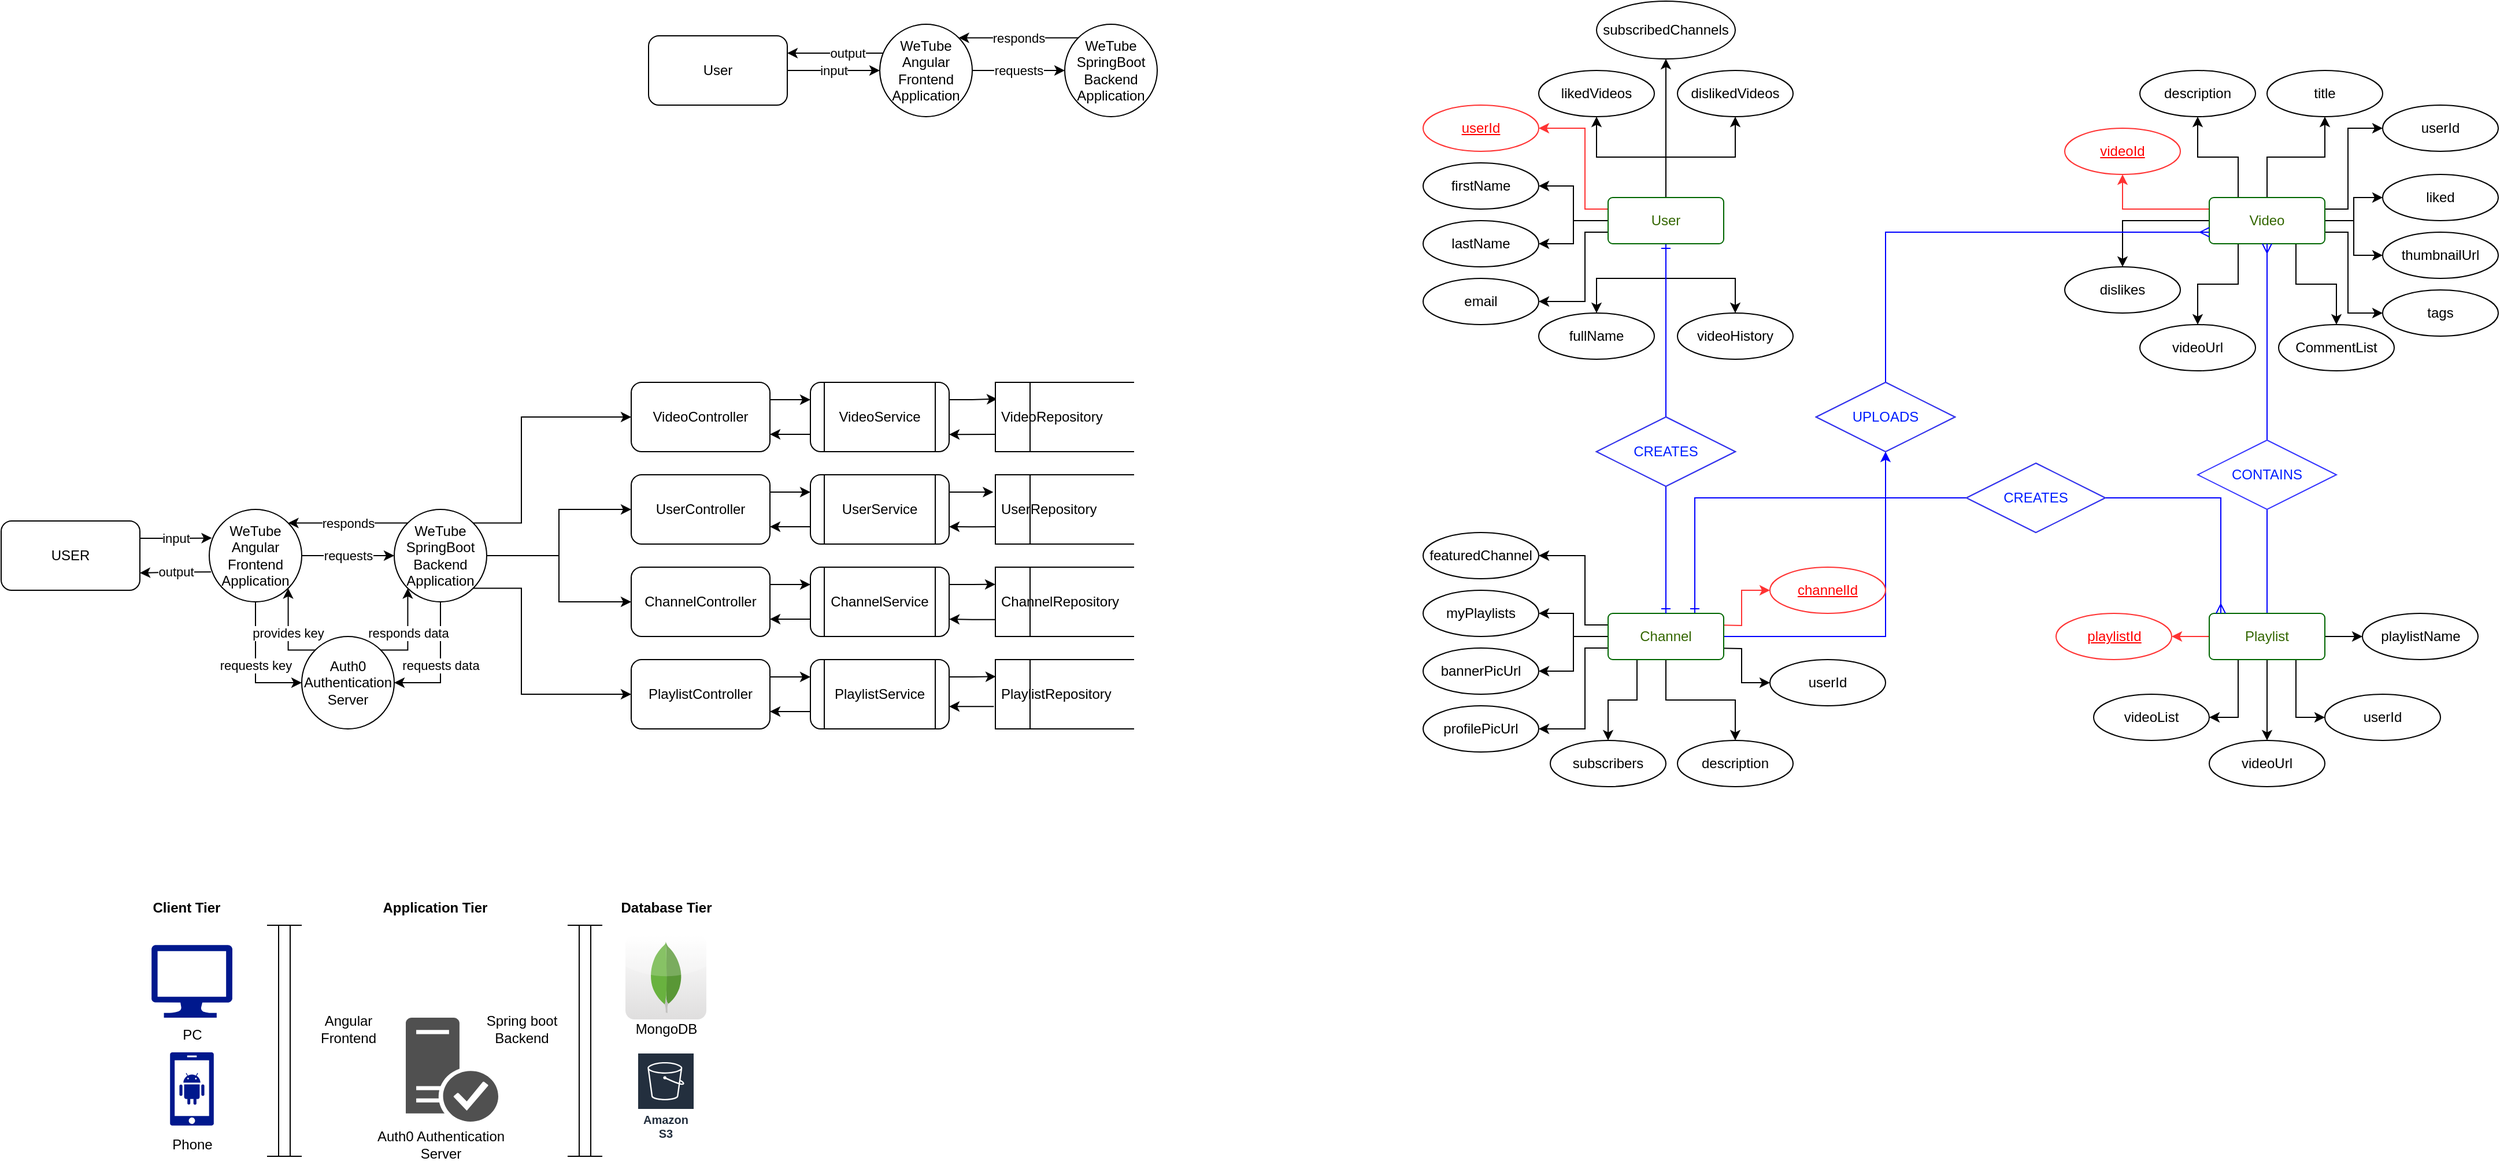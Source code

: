 <mxfile version="21.1.2" type="github">
  <diagram id="R2lEEEUBdFMjLlhIrx00" name="Page-1">
    <mxGraphModel dx="3144" dy="816" grid="1" gridSize="10" guides="1" tooltips="1" connect="1" arrows="1" fold="1" page="1" pageScale="1" pageWidth="850" pageHeight="1100" math="0" shadow="0" extFonts="Permanent Marker^https://fonts.googleapis.com/css?family=Permanent+Marker">
      <root>
        <mxCell id="0" />
        <mxCell id="1" parent="0" />
        <mxCell id="8jSIoz8-svRz9orV7-6B-16" style="edgeStyle=orthogonalEdgeStyle;rounded=0;orthogonalLoop=1;jettySize=auto;html=1;" edge="1" parent="1" source="8jSIoz8-svRz9orV7-6B-1" target="8jSIoz8-svRz9orV7-6B-9">
          <mxGeometry relative="1" as="geometry" />
        </mxCell>
        <mxCell id="8jSIoz8-svRz9orV7-6B-17" style="edgeStyle=orthogonalEdgeStyle;rounded=0;orthogonalLoop=1;jettySize=auto;html=1;" edge="1" parent="1" source="8jSIoz8-svRz9orV7-6B-1" target="8jSIoz8-svRz9orV7-6B-10">
          <mxGeometry relative="1" as="geometry" />
        </mxCell>
        <mxCell id="8jSIoz8-svRz9orV7-6B-22" style="edgeStyle=orthogonalEdgeStyle;rounded=0;orthogonalLoop=1;jettySize=auto;html=1;entryX=0.5;entryY=0;entryDx=0;entryDy=0;" edge="1" parent="1" source="8jSIoz8-svRz9orV7-6B-1" target="8jSIoz8-svRz9orV7-6B-13">
          <mxGeometry relative="1" as="geometry" />
        </mxCell>
        <mxCell id="8jSIoz8-svRz9orV7-6B-23" style="edgeStyle=orthogonalEdgeStyle;rounded=0;orthogonalLoop=1;jettySize=auto;html=1;" edge="1" parent="1" source="8jSIoz8-svRz9orV7-6B-1" target="8jSIoz8-svRz9orV7-6B-11">
          <mxGeometry relative="1" as="geometry">
            <mxPoint x="210" y="340" as="targetPoint" />
          </mxGeometry>
        </mxCell>
        <mxCell id="8jSIoz8-svRz9orV7-6B-24" style="edgeStyle=orthogonalEdgeStyle;rounded=0;orthogonalLoop=1;jettySize=auto;html=1;" edge="1" parent="1" source="8jSIoz8-svRz9orV7-6B-1" target="8jSIoz8-svRz9orV7-6B-7">
          <mxGeometry relative="1" as="geometry" />
        </mxCell>
        <mxCell id="8jSIoz8-svRz9orV7-6B-99" style="edgeStyle=orthogonalEdgeStyle;rounded=0;orthogonalLoop=1;jettySize=auto;html=1;entryX=1;entryY=0.5;entryDx=0;entryDy=0;" edge="1" parent="1" source="8jSIoz8-svRz9orV7-6B-1" target="8jSIoz8-svRz9orV7-6B-15">
          <mxGeometry relative="1" as="geometry" />
        </mxCell>
        <mxCell id="8jSIoz8-svRz9orV7-6B-100" style="edgeStyle=orthogonalEdgeStyle;rounded=0;orthogonalLoop=1;jettySize=auto;html=1;entryX=1;entryY=0.5;entryDx=0;entryDy=0;" edge="1" parent="1" source="8jSIoz8-svRz9orV7-6B-1" target="8jSIoz8-svRz9orV7-6B-14">
          <mxGeometry relative="1" as="geometry" />
        </mxCell>
        <mxCell id="8jSIoz8-svRz9orV7-6B-101" style="edgeStyle=orthogonalEdgeStyle;rounded=0;orthogonalLoop=1;jettySize=auto;html=1;entryX=1;entryY=0.5;entryDx=0;entryDy=0;strokeColor=#FF3333;exitX=0;exitY=0.25;exitDx=0;exitDy=0;" edge="1" parent="1" source="8jSIoz8-svRz9orV7-6B-1" target="8jSIoz8-svRz9orV7-6B-5">
          <mxGeometry relative="1" as="geometry">
            <Array as="points">
              <mxPoint x="10" y="250" />
              <mxPoint x="10" y="180" />
            </Array>
          </mxGeometry>
        </mxCell>
        <mxCell id="8jSIoz8-svRz9orV7-6B-102" style="edgeStyle=orthogonalEdgeStyle;rounded=0;orthogonalLoop=1;jettySize=auto;html=1;entryX=1;entryY=0.5;entryDx=0;entryDy=0;exitX=0;exitY=0.75;exitDx=0;exitDy=0;" edge="1" parent="1" source="8jSIoz8-svRz9orV7-6B-1" target="8jSIoz8-svRz9orV7-6B-12">
          <mxGeometry relative="1" as="geometry">
            <Array as="points">
              <mxPoint x="10" y="270" />
              <mxPoint x="10" y="330" />
            </Array>
          </mxGeometry>
        </mxCell>
        <mxCell id="8jSIoz8-svRz9orV7-6B-105" style="edgeStyle=orthogonalEdgeStyle;rounded=0;orthogonalLoop=1;jettySize=auto;html=1;entryX=0.5;entryY=0;entryDx=0;entryDy=0;strokeColor=#0000FF;endArrow=none;endFill=0;startArrow=ERone;startFill=0;" edge="1" parent="1" source="8jSIoz8-svRz9orV7-6B-1" target="8jSIoz8-svRz9orV7-6B-103">
          <mxGeometry relative="1" as="geometry" />
        </mxCell>
        <mxCell id="8jSIoz8-svRz9orV7-6B-1" value="User" style="rounded=1;arcSize=10;whiteSpace=wrap;html=1;align=center;strokeColor=#006600;fontColor=#336600;" vertex="1" parent="1">
          <mxGeometry x="30" y="240" width="100" height="40" as="geometry" />
        </mxCell>
        <mxCell id="8jSIoz8-svRz9orV7-6B-91" style="edgeStyle=orthogonalEdgeStyle;rounded=0;orthogonalLoop=1;jettySize=auto;html=1;entryX=1;entryY=0.5;entryDx=0;entryDy=0;exitX=0;exitY=0.25;exitDx=0;exitDy=0;" edge="1" parent="1" source="8jSIoz8-svRz9orV7-6B-2" target="8jSIoz8-svRz9orV7-6B-87">
          <mxGeometry relative="1" as="geometry">
            <Array as="points">
              <mxPoint x="10" y="610" />
              <mxPoint x="10" y="550" />
            </Array>
          </mxGeometry>
        </mxCell>
        <mxCell id="8jSIoz8-svRz9orV7-6B-92" style="edgeStyle=orthogonalEdgeStyle;rounded=0;orthogonalLoop=1;jettySize=auto;html=1;entryX=1;entryY=0.5;entryDx=0;entryDy=0;" edge="1" parent="1" source="8jSIoz8-svRz9orV7-6B-2" target="8jSIoz8-svRz9orV7-6B-90">
          <mxGeometry relative="1" as="geometry" />
        </mxCell>
        <mxCell id="8jSIoz8-svRz9orV7-6B-93" style="edgeStyle=orthogonalEdgeStyle;rounded=0;orthogonalLoop=1;jettySize=auto;html=1;entryX=1;entryY=0.5;entryDx=0;entryDy=0;" edge="1" parent="1" source="8jSIoz8-svRz9orV7-6B-2" target="8jSIoz8-svRz9orV7-6B-86">
          <mxGeometry relative="1" as="geometry" />
        </mxCell>
        <mxCell id="8jSIoz8-svRz9orV7-6B-94" style="edgeStyle=orthogonalEdgeStyle;rounded=0;orthogonalLoop=1;jettySize=auto;html=1;entryX=1;entryY=0.5;entryDx=0;entryDy=0;exitX=0;exitY=0.75;exitDx=0;exitDy=0;" edge="1" parent="1" source="8jSIoz8-svRz9orV7-6B-2" target="8jSIoz8-svRz9orV7-6B-85">
          <mxGeometry relative="1" as="geometry">
            <Array as="points">
              <mxPoint x="10" y="630" />
              <mxPoint x="10" y="700" />
            </Array>
          </mxGeometry>
        </mxCell>
        <mxCell id="8jSIoz8-svRz9orV7-6B-95" style="edgeStyle=orthogonalEdgeStyle;rounded=0;orthogonalLoop=1;jettySize=auto;html=1;entryX=0.5;entryY=0;entryDx=0;entryDy=0;" edge="1" parent="1" source="8jSIoz8-svRz9orV7-6B-2" target="8jSIoz8-svRz9orV7-6B-84">
          <mxGeometry relative="1" as="geometry" />
        </mxCell>
        <mxCell id="8jSIoz8-svRz9orV7-6B-96" style="edgeStyle=orthogonalEdgeStyle;rounded=0;orthogonalLoop=1;jettySize=auto;html=1;exitX=0.25;exitY=1;exitDx=0;exitDy=0;" edge="1" parent="1" source="8jSIoz8-svRz9orV7-6B-2" target="8jSIoz8-svRz9orV7-6B-89">
          <mxGeometry relative="1" as="geometry" />
        </mxCell>
        <mxCell id="8jSIoz8-svRz9orV7-6B-97" style="edgeStyle=orthogonalEdgeStyle;rounded=0;orthogonalLoop=1;jettySize=auto;html=1;entryX=0;entryY=0.5;entryDx=0;entryDy=0;strokeColor=#FF3333;" edge="1" parent="1" target="8jSIoz8-svRz9orV7-6B-82">
          <mxGeometry relative="1" as="geometry">
            <mxPoint x="120" y="610" as="sourcePoint" />
          </mxGeometry>
        </mxCell>
        <mxCell id="8jSIoz8-svRz9orV7-6B-98" style="edgeStyle=orthogonalEdgeStyle;rounded=0;orthogonalLoop=1;jettySize=auto;html=1;entryX=0;entryY=0.5;entryDx=0;entryDy=0;" edge="1" parent="1" target="8jSIoz8-svRz9orV7-6B-83">
          <mxGeometry relative="1" as="geometry">
            <mxPoint x="120" y="630" as="sourcePoint" />
          </mxGeometry>
        </mxCell>
        <mxCell id="8jSIoz8-svRz9orV7-6B-107" style="edgeStyle=orthogonalEdgeStyle;rounded=0;orthogonalLoop=1;jettySize=auto;html=1;entryX=0.5;entryY=1;entryDx=0;entryDy=0;strokeColor=#0000FF;" edge="1" parent="1" source="8jSIoz8-svRz9orV7-6B-2" target="8jSIoz8-svRz9orV7-6B-106">
          <mxGeometry relative="1" as="geometry" />
        </mxCell>
        <mxCell id="8jSIoz8-svRz9orV7-6B-115" style="edgeStyle=orthogonalEdgeStyle;rounded=0;orthogonalLoop=1;jettySize=auto;html=1;exitX=0.75;exitY=0;exitDx=0;exitDy=0;entryX=0;entryY=0.5;entryDx=0;entryDy=0;strokeColor=#0000FF;endArrow=none;endFill=0;startArrow=ERone;startFill=0;" edge="1" parent="1" source="8jSIoz8-svRz9orV7-6B-2" target="8jSIoz8-svRz9orV7-6B-113">
          <mxGeometry relative="1" as="geometry" />
        </mxCell>
        <mxCell id="8jSIoz8-svRz9orV7-6B-2" value="Channel" style="rounded=1;arcSize=10;whiteSpace=wrap;html=1;align=center;strokeColor=#006600;fontColor=#336600;" vertex="1" parent="1">
          <mxGeometry x="30" y="600" width="100" height="40" as="geometry" />
        </mxCell>
        <mxCell id="8jSIoz8-svRz9orV7-6B-74" style="edgeStyle=orthogonalEdgeStyle;rounded=0;orthogonalLoop=1;jettySize=auto;html=1;entryX=0.5;entryY=0;entryDx=0;entryDy=0;" edge="1" parent="1" source="8jSIoz8-svRz9orV7-6B-3" target="8jSIoz8-svRz9orV7-6B-71">
          <mxGeometry relative="1" as="geometry" />
        </mxCell>
        <mxCell id="8jSIoz8-svRz9orV7-6B-75" style="edgeStyle=orthogonalEdgeStyle;rounded=0;orthogonalLoop=1;jettySize=auto;html=1;entryX=0;entryY=0.5;entryDx=0;entryDy=0;exitX=0.75;exitY=1;exitDx=0;exitDy=0;" edge="1" parent="1" source="8jSIoz8-svRz9orV7-6B-3" target="8jSIoz8-svRz9orV7-6B-70">
          <mxGeometry relative="1" as="geometry" />
        </mxCell>
        <mxCell id="8jSIoz8-svRz9orV7-6B-76" style="edgeStyle=orthogonalEdgeStyle;rounded=0;orthogonalLoop=1;jettySize=auto;html=1;entryX=1;entryY=0.5;entryDx=0;entryDy=0;exitX=0.25;exitY=1;exitDx=0;exitDy=0;" edge="1" parent="1" source="8jSIoz8-svRz9orV7-6B-3" target="8jSIoz8-svRz9orV7-6B-72">
          <mxGeometry relative="1" as="geometry" />
        </mxCell>
        <mxCell id="8jSIoz8-svRz9orV7-6B-77" style="edgeStyle=orthogonalEdgeStyle;rounded=0;orthogonalLoop=1;jettySize=auto;html=1;entryX=0;entryY=0.5;entryDx=0;entryDy=0;" edge="1" parent="1" source="8jSIoz8-svRz9orV7-6B-3" target="8jSIoz8-svRz9orV7-6B-69">
          <mxGeometry relative="1" as="geometry" />
        </mxCell>
        <mxCell id="8jSIoz8-svRz9orV7-6B-78" style="edgeStyle=orthogonalEdgeStyle;rounded=0;orthogonalLoop=1;jettySize=auto;html=1;strokeColor=#FF3333;" edge="1" parent="1" source="8jSIoz8-svRz9orV7-6B-3" target="8jSIoz8-svRz9orV7-6B-68">
          <mxGeometry relative="1" as="geometry" />
        </mxCell>
        <mxCell id="8jSIoz8-svRz9orV7-6B-80" style="edgeStyle=orthogonalEdgeStyle;rounded=0;orthogonalLoop=1;jettySize=auto;html=1;entryX=0.5;entryY=1;entryDx=0;entryDy=0;strokeColor=#0000FF;endArrow=none;endFill=0;" edge="1" parent="1" source="8jSIoz8-svRz9orV7-6B-3" target="8jSIoz8-svRz9orV7-6B-79">
          <mxGeometry relative="1" as="geometry" />
        </mxCell>
        <mxCell id="8jSIoz8-svRz9orV7-6B-3" value="Playlist" style="rounded=1;arcSize=10;whiteSpace=wrap;html=1;align=center;strokeColor=#006600;fontColor=#336600;" vertex="1" parent="1">
          <mxGeometry x="550" y="600" width="100" height="40" as="geometry" />
        </mxCell>
        <mxCell id="8jSIoz8-svRz9orV7-6B-57" style="edgeStyle=orthogonalEdgeStyle;rounded=0;orthogonalLoop=1;jettySize=auto;html=1;" edge="1" parent="1" source="8jSIoz8-svRz9orV7-6B-4" target="8jSIoz8-svRz9orV7-6B-47">
          <mxGeometry relative="1" as="geometry" />
        </mxCell>
        <mxCell id="8jSIoz8-svRz9orV7-6B-58" style="edgeStyle=orthogonalEdgeStyle;rounded=0;orthogonalLoop=1;jettySize=auto;html=1;" edge="1" parent="1" source="8jSIoz8-svRz9orV7-6B-4" target="8jSIoz8-svRz9orV7-6B-52">
          <mxGeometry relative="1" as="geometry" />
        </mxCell>
        <mxCell id="8jSIoz8-svRz9orV7-6B-60" style="edgeStyle=orthogonalEdgeStyle;rounded=0;orthogonalLoop=1;jettySize=auto;html=1;exitX=0.75;exitY=1;exitDx=0;exitDy=0;" edge="1" parent="1" source="8jSIoz8-svRz9orV7-6B-4" target="8jSIoz8-svRz9orV7-6B-53">
          <mxGeometry relative="1" as="geometry" />
        </mxCell>
        <mxCell id="8jSIoz8-svRz9orV7-6B-61" style="edgeStyle=orthogonalEdgeStyle;rounded=0;orthogonalLoop=1;jettySize=auto;html=1;exitX=0.25;exitY=1;exitDx=0;exitDy=0;" edge="1" parent="1" source="8jSIoz8-svRz9orV7-6B-4" target="8jSIoz8-svRz9orV7-6B-50">
          <mxGeometry relative="1" as="geometry" />
        </mxCell>
        <mxCell id="8jSIoz8-svRz9orV7-6B-62" style="edgeStyle=orthogonalEdgeStyle;rounded=0;orthogonalLoop=1;jettySize=auto;html=1;" edge="1" parent="1" source="8jSIoz8-svRz9orV7-6B-4" target="8jSIoz8-svRz9orV7-6B-48">
          <mxGeometry relative="1" as="geometry" />
        </mxCell>
        <mxCell id="8jSIoz8-svRz9orV7-6B-63" style="edgeStyle=orthogonalEdgeStyle;rounded=0;orthogonalLoop=1;jettySize=auto;html=1;" edge="1" parent="1" source="8jSIoz8-svRz9orV7-6B-4" target="8jSIoz8-svRz9orV7-6B-44">
          <mxGeometry relative="1" as="geometry" />
        </mxCell>
        <mxCell id="8jSIoz8-svRz9orV7-6B-64" style="edgeStyle=orthogonalEdgeStyle;rounded=0;orthogonalLoop=1;jettySize=auto;html=1;exitX=0.25;exitY=0;exitDx=0;exitDy=0;" edge="1" parent="1" source="8jSIoz8-svRz9orV7-6B-4" target="8jSIoz8-svRz9orV7-6B-51">
          <mxGeometry relative="1" as="geometry" />
        </mxCell>
        <mxCell id="8jSIoz8-svRz9orV7-6B-65" style="edgeStyle=orthogonalEdgeStyle;rounded=0;orthogonalLoop=1;jettySize=auto;html=1;strokeColor=#FF3333;exitX=0;exitY=0.25;exitDx=0;exitDy=0;" edge="1" parent="1" source="8jSIoz8-svRz9orV7-6B-4" target="8jSIoz8-svRz9orV7-6B-45">
          <mxGeometry relative="1" as="geometry" />
        </mxCell>
        <mxCell id="8jSIoz8-svRz9orV7-6B-66" style="edgeStyle=orthogonalEdgeStyle;rounded=0;orthogonalLoop=1;jettySize=auto;html=1;entryX=0;entryY=0.5;entryDx=0;entryDy=0;exitX=1;exitY=0.25;exitDx=0;exitDy=0;" edge="1" parent="1" source="8jSIoz8-svRz9orV7-6B-4" target="8jSIoz8-svRz9orV7-6B-46">
          <mxGeometry relative="1" as="geometry">
            <Array as="points">
              <mxPoint x="670" y="250" />
              <mxPoint x="670" y="180" />
            </Array>
          </mxGeometry>
        </mxCell>
        <mxCell id="8jSIoz8-svRz9orV7-6B-67" style="edgeStyle=orthogonalEdgeStyle;rounded=0;orthogonalLoop=1;jettySize=auto;html=1;entryX=0;entryY=0.5;entryDx=0;entryDy=0;" edge="1" parent="1" target="8jSIoz8-svRz9orV7-6B-49">
          <mxGeometry relative="1" as="geometry">
            <mxPoint x="650" y="270" as="sourcePoint" />
            <Array as="points">
              <mxPoint x="670" y="270" />
              <mxPoint x="670" y="340" />
            </Array>
          </mxGeometry>
        </mxCell>
        <mxCell id="8jSIoz8-svRz9orV7-6B-4" value="Video" style="rounded=1;arcSize=10;whiteSpace=wrap;html=1;align=center;strokeColor=#006600;fontColor=#336600;" vertex="1" parent="1">
          <mxGeometry x="550" y="240" width="100" height="40" as="geometry" />
        </mxCell>
        <mxCell id="8jSIoz8-svRz9orV7-6B-5" value="userId" style="ellipse;whiteSpace=wrap;html=1;align=center;fontStyle=4;strokeColor=#FF3333;fontColor=#ff0000;" vertex="1" parent="1">
          <mxGeometry x="-130" y="160" width="100" height="40" as="geometry" />
        </mxCell>
        <mxCell id="8jSIoz8-svRz9orV7-6B-7" value="dislikedVideos" style="ellipse;whiteSpace=wrap;html=1;align=center;" vertex="1" parent="1">
          <mxGeometry x="90" y="130" width="100" height="40" as="geometry" />
        </mxCell>
        <mxCell id="8jSIoz8-svRz9orV7-6B-9" value="likedVideos" style="ellipse;whiteSpace=wrap;html=1;align=center;" vertex="1" parent="1">
          <mxGeometry x="-30" y="130" width="100" height="40" as="geometry" />
        </mxCell>
        <mxCell id="8jSIoz8-svRz9orV7-6B-10" value="videoHistory" style="ellipse;whiteSpace=wrap;html=1;align=center;" vertex="1" parent="1">
          <mxGeometry x="90" y="340" width="100" height="40" as="geometry" />
        </mxCell>
        <mxCell id="8jSIoz8-svRz9orV7-6B-11" value="subscribedChannels" style="ellipse;whiteSpace=wrap;html=1;align=center;" vertex="1" parent="1">
          <mxGeometry x="20" y="70" width="120" height="50" as="geometry" />
        </mxCell>
        <mxCell id="8jSIoz8-svRz9orV7-6B-12" value="email" style="ellipse;whiteSpace=wrap;html=1;align=center;" vertex="1" parent="1">
          <mxGeometry x="-130" y="310" width="100" height="40" as="geometry" />
        </mxCell>
        <mxCell id="8jSIoz8-svRz9orV7-6B-13" value="fullName" style="ellipse;whiteSpace=wrap;html=1;align=center;" vertex="1" parent="1">
          <mxGeometry x="-30" y="340" width="100" height="40" as="geometry" />
        </mxCell>
        <mxCell id="8jSIoz8-svRz9orV7-6B-14" value="lastName" style="ellipse;whiteSpace=wrap;html=1;align=center;" vertex="1" parent="1">
          <mxGeometry x="-130" y="260" width="100" height="40" as="geometry" />
        </mxCell>
        <mxCell id="8jSIoz8-svRz9orV7-6B-15" value="firstName" style="ellipse;whiteSpace=wrap;html=1;align=center;" vertex="1" parent="1">
          <mxGeometry x="-130" y="210" width="100" height="40" as="geometry" />
        </mxCell>
        <mxCell id="8jSIoz8-svRz9orV7-6B-44" value="title" style="ellipse;whiteSpace=wrap;html=1;align=center;" vertex="1" parent="1">
          <mxGeometry x="600" y="130" width="100" height="40" as="geometry" />
        </mxCell>
        <mxCell id="8jSIoz8-svRz9orV7-6B-45" value="videoId" style="ellipse;whiteSpace=wrap;html=1;align=center;fontStyle=4;strokeColor=#FF3333;fontColor=#ff0000;" vertex="1" parent="1">
          <mxGeometry x="425" y="180" width="100" height="40" as="geometry" />
        </mxCell>
        <mxCell id="8jSIoz8-svRz9orV7-6B-46" value="userId" style="ellipse;whiteSpace=wrap;html=1;align=center;" vertex="1" parent="1">
          <mxGeometry x="700" y="160" width="100" height="40" as="geometry" />
        </mxCell>
        <mxCell id="8jSIoz8-svRz9orV7-6B-47" value="liked" style="ellipse;whiteSpace=wrap;html=1;align=center;" vertex="1" parent="1">
          <mxGeometry x="700" y="220" width="100" height="40" as="geometry" />
        </mxCell>
        <mxCell id="8jSIoz8-svRz9orV7-6B-48" value="dislikes" style="ellipse;whiteSpace=wrap;html=1;align=center;" vertex="1" parent="1">
          <mxGeometry x="425" y="300" width="100" height="40" as="geometry" />
        </mxCell>
        <mxCell id="8jSIoz8-svRz9orV7-6B-49" value="tags" style="ellipse;whiteSpace=wrap;html=1;align=center;" vertex="1" parent="1">
          <mxGeometry x="700" y="320" width="100" height="40" as="geometry" />
        </mxCell>
        <mxCell id="8jSIoz8-svRz9orV7-6B-50" value="videoUrl" style="ellipse;whiteSpace=wrap;html=1;align=center;" vertex="1" parent="1">
          <mxGeometry x="490" y="350" width="100" height="40" as="geometry" />
        </mxCell>
        <mxCell id="8jSIoz8-svRz9orV7-6B-51" value="description" style="ellipse;whiteSpace=wrap;html=1;align=center;" vertex="1" parent="1">
          <mxGeometry x="490" y="130" width="100" height="40" as="geometry" />
        </mxCell>
        <mxCell id="8jSIoz8-svRz9orV7-6B-52" value="thumbnailUrl" style="ellipse;whiteSpace=wrap;html=1;align=center;" vertex="1" parent="1">
          <mxGeometry x="700" y="270" width="100" height="40" as="geometry" />
        </mxCell>
        <mxCell id="8jSIoz8-svRz9orV7-6B-53" value="CommentList" style="ellipse;whiteSpace=wrap;html=1;align=center;" vertex="1" parent="1">
          <mxGeometry x="610" y="350" width="100" height="40" as="geometry" />
        </mxCell>
        <mxCell id="8jSIoz8-svRz9orV7-6B-68" value="playlistId" style="ellipse;whiteSpace=wrap;html=1;align=center;fontStyle=4;strokeColor=#FF3333;fontColor=#ff0000;" vertex="1" parent="1">
          <mxGeometry x="417.5" y="600" width="100" height="40" as="geometry" />
        </mxCell>
        <mxCell id="8jSIoz8-svRz9orV7-6B-69" value="playlistName" style="ellipse;whiteSpace=wrap;html=1;align=center;" vertex="1" parent="1">
          <mxGeometry x="682.5" y="600" width="100" height="40" as="geometry" />
        </mxCell>
        <mxCell id="8jSIoz8-svRz9orV7-6B-70" value="userId" style="ellipse;whiteSpace=wrap;html=1;align=center;" vertex="1" parent="1">
          <mxGeometry x="650" y="670" width="100" height="40" as="geometry" />
        </mxCell>
        <mxCell id="8jSIoz8-svRz9orV7-6B-71" value="videoUrl" style="ellipse;whiteSpace=wrap;html=1;align=center;" vertex="1" parent="1">
          <mxGeometry x="550" y="710" width="100" height="40" as="geometry" />
        </mxCell>
        <mxCell id="8jSIoz8-svRz9orV7-6B-72" value="videoList" style="ellipse;whiteSpace=wrap;html=1;align=center;" vertex="1" parent="1">
          <mxGeometry x="450" y="670" width="100" height="40" as="geometry" />
        </mxCell>
        <mxCell id="8jSIoz8-svRz9orV7-6B-81" style="edgeStyle=orthogonalEdgeStyle;rounded=0;orthogonalLoop=1;jettySize=auto;html=1;exitX=0.5;exitY=0;exitDx=0;exitDy=0;entryX=0.5;entryY=1;entryDx=0;entryDy=0;strokeColor=#0000FF;endArrow=ERmany;endFill=0;" edge="1" parent="1" source="8jSIoz8-svRz9orV7-6B-79" target="8jSIoz8-svRz9orV7-6B-4">
          <mxGeometry relative="1" as="geometry" />
        </mxCell>
        <mxCell id="8jSIoz8-svRz9orV7-6B-79" value="CONTAINS" style="shape=rhombus;perimeter=rhombusPerimeter;whiteSpace=wrap;html=1;align=center;fontColor=#001eff;strokeColor=#3333FF;" vertex="1" parent="1">
          <mxGeometry x="540" y="450" width="120" height="60" as="geometry" />
        </mxCell>
        <mxCell id="8jSIoz8-svRz9orV7-6B-82" value="channelId" style="ellipse;whiteSpace=wrap;html=1;align=center;fontStyle=4;strokeColor=#FF3333;fontColor=#ff0000;" vertex="1" parent="1">
          <mxGeometry x="170" y="560" width="100" height="40" as="geometry" />
        </mxCell>
        <mxCell id="8jSIoz8-svRz9orV7-6B-83" value="userId" style="ellipse;whiteSpace=wrap;html=1;align=center;" vertex="1" parent="1">
          <mxGeometry x="170" y="640" width="100" height="40" as="geometry" />
        </mxCell>
        <mxCell id="8jSIoz8-svRz9orV7-6B-84" value="description" style="ellipse;whiteSpace=wrap;html=1;align=center;" vertex="1" parent="1">
          <mxGeometry x="90" y="710" width="100" height="40" as="geometry" />
        </mxCell>
        <mxCell id="8jSIoz8-svRz9orV7-6B-85" value="profilePicUrl" style="ellipse;whiteSpace=wrap;html=1;align=center;" vertex="1" parent="1">
          <mxGeometry x="-130" y="680" width="100" height="40" as="geometry" />
        </mxCell>
        <mxCell id="8jSIoz8-svRz9orV7-6B-86" value="bannerPicUrl" style="ellipse;whiteSpace=wrap;html=1;align=center;" vertex="1" parent="1">
          <mxGeometry x="-130" y="630" width="100" height="40" as="geometry" />
        </mxCell>
        <mxCell id="8jSIoz8-svRz9orV7-6B-87" value="featuredChannel" style="ellipse;whiteSpace=wrap;html=1;align=center;" vertex="1" parent="1">
          <mxGeometry x="-130" y="530" width="100" height="40" as="geometry" />
        </mxCell>
        <mxCell id="8jSIoz8-svRz9orV7-6B-89" value="subscribers" style="ellipse;whiteSpace=wrap;html=1;align=center;" vertex="1" parent="1">
          <mxGeometry x="-20" y="710" width="100" height="40" as="geometry" />
        </mxCell>
        <mxCell id="8jSIoz8-svRz9orV7-6B-90" value="myPlaylists" style="ellipse;whiteSpace=wrap;html=1;align=center;" vertex="1" parent="1">
          <mxGeometry x="-130" y="580" width="100" height="40" as="geometry" />
        </mxCell>
        <mxCell id="8jSIoz8-svRz9orV7-6B-104" style="edgeStyle=orthogonalEdgeStyle;rounded=0;orthogonalLoop=1;jettySize=auto;html=1;entryX=0.5;entryY=0;entryDx=0;entryDy=0;strokeColor=#0000FF;endArrow=ERone;endFill=0;" edge="1" parent="1" source="8jSIoz8-svRz9orV7-6B-103" target="8jSIoz8-svRz9orV7-6B-2">
          <mxGeometry relative="1" as="geometry" />
        </mxCell>
        <mxCell id="8jSIoz8-svRz9orV7-6B-103" value="CREATES" style="shape=rhombus;perimeter=rhombusPerimeter;whiteSpace=wrap;html=1;align=center;" vertex="1" parent="1">
          <mxGeometry x="20" y="430" width="120" height="60" as="geometry" />
        </mxCell>
        <mxCell id="8jSIoz8-svRz9orV7-6B-112" style="edgeStyle=orthogonalEdgeStyle;rounded=0;orthogonalLoop=1;jettySize=auto;html=1;exitX=0.5;exitY=0;exitDx=0;exitDy=0;entryX=0;entryY=0.75;entryDx=0;entryDy=0;strokeColor=#0000FF;endArrow=ERmany;endFill=0;" edge="1" parent="1" source="8jSIoz8-svRz9orV7-6B-106" target="8jSIoz8-svRz9orV7-6B-4">
          <mxGeometry relative="1" as="geometry" />
        </mxCell>
        <mxCell id="8jSIoz8-svRz9orV7-6B-106" value="UPLOADS" style="shape=rhombus;perimeter=rhombusPerimeter;whiteSpace=wrap;html=1;align=center;" vertex="1" parent="1">
          <mxGeometry x="210" y="400" width="120" height="60" as="geometry" />
        </mxCell>
        <mxCell id="8jSIoz8-svRz9orV7-6B-116" style="edgeStyle=orthogonalEdgeStyle;rounded=0;orthogonalLoop=1;jettySize=auto;html=1;exitX=1;exitY=0.5;exitDx=0;exitDy=0;strokeColor=#0000FF;endArrow=ERmany;endFill=0;" edge="1" parent="1" source="8jSIoz8-svRz9orV7-6B-113">
          <mxGeometry relative="1" as="geometry">
            <mxPoint x="560" y="600" as="targetPoint" />
            <Array as="points">
              <mxPoint x="560" y="500" />
              <mxPoint x="560" y="600" />
            </Array>
          </mxGeometry>
        </mxCell>
        <mxCell id="8jSIoz8-svRz9orV7-6B-113" value="CREATES" style="shape=rhombus;perimeter=rhombusPerimeter;whiteSpace=wrap;html=1;align=center;" vertex="1" parent="1">
          <mxGeometry x="340" y="470" width="120" height="60" as="geometry" />
        </mxCell>
        <mxCell id="8jSIoz8-svRz9orV7-6B-119" value="CREATES" style="shape=rhombus;perimeter=rhombusPerimeter;whiteSpace=wrap;html=1;align=center;fontColor=#001eff;strokeColor=#3333FF;" vertex="1" parent="1">
          <mxGeometry x="20" y="430" width="120" height="60" as="geometry" />
        </mxCell>
        <mxCell id="8jSIoz8-svRz9orV7-6B-120" value="UPLOADS" style="shape=rhombus;perimeter=rhombusPerimeter;whiteSpace=wrap;html=1;align=center;fontColor=#001eff;strokeColor=#3333FF;" vertex="1" parent="1">
          <mxGeometry x="210" y="400" width="120" height="60" as="geometry" />
        </mxCell>
        <mxCell id="8jSIoz8-svRz9orV7-6B-121" value="CREATES" style="shape=rhombus;perimeter=rhombusPerimeter;whiteSpace=wrap;html=1;align=center;fontColor=#001eff;strokeColor=#3333FF;" vertex="1" parent="1">
          <mxGeometry x="340" y="470" width="120" height="60" as="geometry" />
        </mxCell>
        <mxCell id="8jSIoz8-svRz9orV7-6B-125" value="input" style="edgeStyle=orthogonalEdgeStyle;rounded=0;orthogonalLoop=1;jettySize=auto;html=1;entryX=0;entryY=0.5;entryDx=0;entryDy=0;" edge="1" parent="1" source="8jSIoz8-svRz9orV7-6B-122" target="8jSIoz8-svRz9orV7-6B-124">
          <mxGeometry relative="1" as="geometry" />
        </mxCell>
        <mxCell id="8jSIoz8-svRz9orV7-6B-122" value="User" style="rounded=1;whiteSpace=wrap;html=1;" vertex="1" parent="1">
          <mxGeometry x="-800" y="100" width="120" height="60" as="geometry" />
        </mxCell>
        <mxCell id="8jSIoz8-svRz9orV7-6B-127" value="output" style="edgeStyle=orthogonalEdgeStyle;rounded=0;orthogonalLoop=1;jettySize=auto;html=1;exitX=0;exitY=0;exitDx=0;exitDy=0;entryX=1;entryY=0.25;entryDx=0;entryDy=0;" edge="1" parent="1" source="8jSIoz8-svRz9orV7-6B-124" target="8jSIoz8-svRz9orV7-6B-122">
          <mxGeometry relative="1" as="geometry">
            <Array as="points">
              <mxPoint x="-588" y="115" />
            </Array>
          </mxGeometry>
        </mxCell>
        <mxCell id="8jSIoz8-svRz9orV7-6B-131" value="requests" style="edgeStyle=orthogonalEdgeStyle;rounded=0;orthogonalLoop=1;jettySize=auto;html=1;exitX=1;exitY=0.5;exitDx=0;exitDy=0;entryX=0;entryY=0.5;entryDx=0;entryDy=0;" edge="1" parent="1" source="8jSIoz8-svRz9orV7-6B-124" target="8jSIoz8-svRz9orV7-6B-126">
          <mxGeometry relative="1" as="geometry">
            <mxPoint as="offset" />
          </mxGeometry>
        </mxCell>
        <mxCell id="8jSIoz8-svRz9orV7-6B-124" value="WeTube Angular Frontend Application" style="ellipse;whiteSpace=wrap;html=1;aspect=fixed;" vertex="1" parent="1">
          <mxGeometry x="-600" y="90" width="80" height="80" as="geometry" />
        </mxCell>
        <mxCell id="8jSIoz8-svRz9orV7-6B-136" value="responds" style="edgeStyle=orthogonalEdgeStyle;rounded=0;orthogonalLoop=1;jettySize=auto;html=1;exitX=0;exitY=0;exitDx=0;exitDy=0;entryX=1;entryY=0;entryDx=0;entryDy=0;" edge="1" parent="1" source="8jSIoz8-svRz9orV7-6B-126" target="8jSIoz8-svRz9orV7-6B-124">
          <mxGeometry relative="1" as="geometry" />
        </mxCell>
        <mxCell id="8jSIoz8-svRz9orV7-6B-126" value="WeTube SpringBoot Backend Application" style="ellipse;whiteSpace=wrap;html=1;aspect=fixed;" vertex="1" parent="1">
          <mxGeometry x="-440" y="90" width="80" height="80" as="geometry" />
        </mxCell>
        <mxCell id="8jSIoz8-svRz9orV7-6B-139" value="requests" style="edgeStyle=orthogonalEdgeStyle;rounded=0;orthogonalLoop=1;jettySize=auto;html=1;exitX=1;exitY=0.5;exitDx=0;exitDy=0;entryX=0;entryY=0.5;entryDx=0;entryDy=0;" edge="1" parent="1" source="8jSIoz8-svRz9orV7-6B-140" target="8jSIoz8-svRz9orV7-6B-142">
          <mxGeometry relative="1" as="geometry">
            <mxPoint as="offset" />
          </mxGeometry>
        </mxCell>
        <mxCell id="8jSIoz8-svRz9orV7-6B-144" value="requests key" style="edgeStyle=orthogonalEdgeStyle;rounded=0;orthogonalLoop=1;jettySize=auto;html=1;exitX=0.5;exitY=1;exitDx=0;exitDy=0;entryX=0;entryY=0.5;entryDx=0;entryDy=0;" edge="1" parent="1" source="8jSIoz8-svRz9orV7-6B-140" target="8jSIoz8-svRz9orV7-6B-143">
          <mxGeometry relative="1" as="geometry" />
        </mxCell>
        <mxCell id="8jSIoz8-svRz9orV7-6B-189" value="output" style="edgeStyle=orthogonalEdgeStyle;rounded=0;orthogonalLoop=1;jettySize=auto;html=1;entryX=1;entryY=0.75;entryDx=0;entryDy=0;exitX=0.019;exitY=0.677;exitDx=0;exitDy=0;exitPerimeter=0;" edge="1" parent="1" source="8jSIoz8-svRz9orV7-6B-140" target="8jSIoz8-svRz9orV7-6B-186">
          <mxGeometry relative="1" as="geometry" />
        </mxCell>
        <mxCell id="8jSIoz8-svRz9orV7-6B-140" value="WeTube Angular Frontend Application" style="ellipse;whiteSpace=wrap;html=1;aspect=fixed;" vertex="1" parent="1">
          <mxGeometry x="-1180" y="510" width="80" height="80" as="geometry" />
        </mxCell>
        <mxCell id="8jSIoz8-svRz9orV7-6B-141" value="responds" style="edgeStyle=orthogonalEdgeStyle;rounded=0;orthogonalLoop=1;jettySize=auto;html=1;exitX=0;exitY=0;exitDx=0;exitDy=0;entryX=1;entryY=0;entryDx=0;entryDy=0;" edge="1" parent="1" source="8jSIoz8-svRz9orV7-6B-142" target="8jSIoz8-svRz9orV7-6B-140">
          <mxGeometry relative="1" as="geometry" />
        </mxCell>
        <mxCell id="8jSIoz8-svRz9orV7-6B-146" value="requests data" style="edgeStyle=orthogonalEdgeStyle;rounded=0;orthogonalLoop=1;jettySize=auto;html=1;exitX=0.5;exitY=1;exitDx=0;exitDy=0;entryX=1;entryY=0.5;entryDx=0;entryDy=0;" edge="1" parent="1" source="8jSIoz8-svRz9orV7-6B-142" target="8jSIoz8-svRz9orV7-6B-143">
          <mxGeometry relative="1" as="geometry" />
        </mxCell>
        <mxCell id="8jSIoz8-svRz9orV7-6B-161" style="edgeStyle=orthogonalEdgeStyle;rounded=0;orthogonalLoop=1;jettySize=auto;html=1;exitX=1;exitY=0;exitDx=0;exitDy=0;entryX=0;entryY=0.5;entryDx=0;entryDy=0;" edge="1" parent="1" source="8jSIoz8-svRz9orV7-6B-142" target="8jSIoz8-svRz9orV7-6B-152">
          <mxGeometry relative="1" as="geometry">
            <Array as="points">
              <mxPoint x="-910" y="522" />
              <mxPoint x="-910" y="430" />
            </Array>
          </mxGeometry>
        </mxCell>
        <mxCell id="8jSIoz8-svRz9orV7-6B-162" style="edgeStyle=orthogonalEdgeStyle;rounded=0;orthogonalLoop=1;jettySize=auto;html=1;exitX=1;exitY=0.5;exitDx=0;exitDy=0;entryX=0;entryY=0.5;entryDx=0;entryDy=0;" edge="1" parent="1" source="8jSIoz8-svRz9orV7-6B-142" target="8jSIoz8-svRz9orV7-6B-153">
          <mxGeometry relative="1" as="geometry" />
        </mxCell>
        <mxCell id="8jSIoz8-svRz9orV7-6B-163" style="edgeStyle=orthogonalEdgeStyle;rounded=0;orthogonalLoop=1;jettySize=auto;html=1;entryX=0;entryY=0.5;entryDx=0;entryDy=0;" edge="1" parent="1" source="8jSIoz8-svRz9orV7-6B-142" target="8jSIoz8-svRz9orV7-6B-154">
          <mxGeometry relative="1" as="geometry" />
        </mxCell>
        <mxCell id="8jSIoz8-svRz9orV7-6B-164" style="edgeStyle=orthogonalEdgeStyle;rounded=0;orthogonalLoop=1;jettySize=auto;html=1;exitX=1;exitY=1;exitDx=0;exitDy=0;entryX=0;entryY=0.5;entryDx=0;entryDy=0;" edge="1" parent="1" source="8jSIoz8-svRz9orV7-6B-142" target="8jSIoz8-svRz9orV7-6B-155">
          <mxGeometry relative="1" as="geometry">
            <Array as="points">
              <mxPoint x="-910" y="578" />
              <mxPoint x="-910" y="670" />
            </Array>
          </mxGeometry>
        </mxCell>
        <mxCell id="8jSIoz8-svRz9orV7-6B-142" value="WeTube SpringBoot Backend Application" style="ellipse;whiteSpace=wrap;html=1;aspect=fixed;" vertex="1" parent="1">
          <mxGeometry x="-1020" y="510" width="80" height="80" as="geometry" />
        </mxCell>
        <mxCell id="8jSIoz8-svRz9orV7-6B-145" value="provides key" style="edgeStyle=orthogonalEdgeStyle;rounded=0;orthogonalLoop=1;jettySize=auto;html=1;exitX=0;exitY=0;exitDx=0;exitDy=0;entryX=1;entryY=1;entryDx=0;entryDy=0;" edge="1" parent="1" source="8jSIoz8-svRz9orV7-6B-143" target="8jSIoz8-svRz9orV7-6B-140">
          <mxGeometry relative="1" as="geometry">
            <Array as="points">
              <mxPoint x="-1112" y="632" />
            </Array>
          </mxGeometry>
        </mxCell>
        <mxCell id="8jSIoz8-svRz9orV7-6B-147" value="responds data" style="edgeStyle=orthogonalEdgeStyle;rounded=0;orthogonalLoop=1;jettySize=auto;html=1;exitX=1;exitY=0;exitDx=0;exitDy=0;entryX=0;entryY=1;entryDx=0;entryDy=0;" edge="1" parent="1" source="8jSIoz8-svRz9orV7-6B-143" target="8jSIoz8-svRz9orV7-6B-142">
          <mxGeometry relative="1" as="geometry">
            <Array as="points">
              <mxPoint x="-1008" y="632" />
            </Array>
          </mxGeometry>
        </mxCell>
        <mxCell id="8jSIoz8-svRz9orV7-6B-143" value="Auth0 Authentication Server" style="ellipse;whiteSpace=wrap;html=1;aspect=fixed;" vertex="1" parent="1">
          <mxGeometry x="-1100" y="620" width="80" height="80" as="geometry" />
        </mxCell>
        <mxCell id="8jSIoz8-svRz9orV7-6B-166" style="edgeStyle=orthogonalEdgeStyle;rounded=0;orthogonalLoop=1;jettySize=auto;html=1;exitX=0;exitY=0.75;exitDx=0;exitDy=0;entryX=1;entryY=0.75;entryDx=0;entryDy=0;" edge="1" parent="1" source="8jSIoz8-svRz9orV7-6B-148" target="8jSIoz8-svRz9orV7-6B-152">
          <mxGeometry relative="1" as="geometry" />
        </mxCell>
        <mxCell id="8jSIoz8-svRz9orV7-6B-176" style="edgeStyle=orthogonalEdgeStyle;rounded=0;orthogonalLoop=1;jettySize=auto;html=1;exitX=1;exitY=0.25;exitDx=0;exitDy=0;entryX=0.013;entryY=0.239;entryDx=0;entryDy=0;entryPerimeter=0;" edge="1" parent="1" source="8jSIoz8-svRz9orV7-6B-148" target="8jSIoz8-svRz9orV7-6B-157">
          <mxGeometry relative="1" as="geometry" />
        </mxCell>
        <mxCell id="8jSIoz8-svRz9orV7-6B-148" value="VideoService" style="rounded=1;whiteSpace=wrap;html=1;shape=process;" vertex="1" parent="1">
          <mxGeometry x="-660" y="400" width="120" height="60" as="geometry" />
        </mxCell>
        <mxCell id="8jSIoz8-svRz9orV7-6B-169" style="edgeStyle=orthogonalEdgeStyle;rounded=0;orthogonalLoop=1;jettySize=auto;html=1;exitX=0;exitY=0.75;exitDx=0;exitDy=0;entryX=1;entryY=0.75;entryDx=0;entryDy=0;" edge="1" parent="1" source="8jSIoz8-svRz9orV7-6B-149" target="8jSIoz8-svRz9orV7-6B-153">
          <mxGeometry relative="1" as="geometry" />
        </mxCell>
        <mxCell id="8jSIoz8-svRz9orV7-6B-178" style="edgeStyle=orthogonalEdgeStyle;rounded=0;orthogonalLoop=1;jettySize=auto;html=1;exitX=1;exitY=0.25;exitDx=0;exitDy=0;entryX=-0.015;entryY=0.257;entryDx=0;entryDy=0;entryPerimeter=0;" edge="1" parent="1" source="8jSIoz8-svRz9orV7-6B-149" target="8jSIoz8-svRz9orV7-6B-158">
          <mxGeometry relative="1" as="geometry" />
        </mxCell>
        <mxCell id="8jSIoz8-svRz9orV7-6B-149" value="UserService" style="rounded=1;whiteSpace=wrap;html=1;shape=process;" vertex="1" parent="1">
          <mxGeometry x="-660" y="480" width="120" height="60" as="geometry" />
        </mxCell>
        <mxCell id="8jSIoz8-svRz9orV7-6B-171" style="edgeStyle=orthogonalEdgeStyle;rounded=0;orthogonalLoop=1;jettySize=auto;html=1;exitX=0;exitY=0.75;exitDx=0;exitDy=0;entryX=1;entryY=0.75;entryDx=0;entryDy=0;" edge="1" parent="1" source="8jSIoz8-svRz9orV7-6B-150" target="8jSIoz8-svRz9orV7-6B-154">
          <mxGeometry relative="1" as="geometry" />
        </mxCell>
        <mxCell id="8jSIoz8-svRz9orV7-6B-182" style="edgeStyle=orthogonalEdgeStyle;rounded=0;orthogonalLoop=1;jettySize=auto;html=1;exitX=1;exitY=0.25;exitDx=0;exitDy=0;entryX=0;entryY=0.248;entryDx=0;entryDy=0;entryPerimeter=0;" edge="1" parent="1" source="8jSIoz8-svRz9orV7-6B-150" target="8jSIoz8-svRz9orV7-6B-159">
          <mxGeometry relative="1" as="geometry" />
        </mxCell>
        <mxCell id="8jSIoz8-svRz9orV7-6B-150" value="ChannelService" style="rounded=1;whiteSpace=wrap;html=1;shape=process;" vertex="1" parent="1">
          <mxGeometry x="-660" y="560" width="120" height="60" as="geometry" />
        </mxCell>
        <mxCell id="8jSIoz8-svRz9orV7-6B-173" style="edgeStyle=orthogonalEdgeStyle;rounded=0;orthogonalLoop=1;jettySize=auto;html=1;exitX=0;exitY=0.75;exitDx=0;exitDy=0;entryX=1;entryY=0.75;entryDx=0;entryDy=0;" edge="1" parent="1" source="8jSIoz8-svRz9orV7-6B-151" target="8jSIoz8-svRz9orV7-6B-155">
          <mxGeometry relative="1" as="geometry" />
        </mxCell>
        <mxCell id="8jSIoz8-svRz9orV7-6B-184" style="edgeStyle=orthogonalEdgeStyle;rounded=0;orthogonalLoop=1;jettySize=auto;html=1;exitX=1;exitY=0.25;exitDx=0;exitDy=0;entryX=0.004;entryY=0.245;entryDx=0;entryDy=0;entryPerimeter=0;" edge="1" parent="1" source="8jSIoz8-svRz9orV7-6B-151" target="8jSIoz8-svRz9orV7-6B-160">
          <mxGeometry relative="1" as="geometry" />
        </mxCell>
        <mxCell id="8jSIoz8-svRz9orV7-6B-151" value="PlaylistService" style="rounded=1;whiteSpace=wrap;html=1;shape=process;" vertex="1" parent="1">
          <mxGeometry x="-660" y="640" width="120" height="60" as="geometry" />
        </mxCell>
        <mxCell id="8jSIoz8-svRz9orV7-6B-167" style="edgeStyle=orthogonalEdgeStyle;rounded=0;orthogonalLoop=1;jettySize=auto;html=1;exitX=1;exitY=0.25;exitDx=0;exitDy=0;entryX=0;entryY=0.25;entryDx=0;entryDy=0;" edge="1" parent="1" source="8jSIoz8-svRz9orV7-6B-152" target="8jSIoz8-svRz9orV7-6B-148">
          <mxGeometry relative="1" as="geometry" />
        </mxCell>
        <mxCell id="8jSIoz8-svRz9orV7-6B-152" value="VideoController" style="rounded=1;whiteSpace=wrap;html=1;" vertex="1" parent="1">
          <mxGeometry x="-815" y="400" width="120" height="60" as="geometry" />
        </mxCell>
        <mxCell id="8jSIoz8-svRz9orV7-6B-168" style="edgeStyle=orthogonalEdgeStyle;rounded=0;orthogonalLoop=1;jettySize=auto;html=1;exitX=1;exitY=0.25;exitDx=0;exitDy=0;entryX=0;entryY=0.25;entryDx=0;entryDy=0;" edge="1" parent="1" source="8jSIoz8-svRz9orV7-6B-153" target="8jSIoz8-svRz9orV7-6B-149">
          <mxGeometry relative="1" as="geometry" />
        </mxCell>
        <mxCell id="8jSIoz8-svRz9orV7-6B-153" value="UserController" style="rounded=1;whiteSpace=wrap;html=1;" vertex="1" parent="1">
          <mxGeometry x="-815" y="480" width="120" height="60" as="geometry" />
        </mxCell>
        <mxCell id="8jSIoz8-svRz9orV7-6B-170" style="edgeStyle=orthogonalEdgeStyle;rounded=0;orthogonalLoop=1;jettySize=auto;html=1;exitX=1;exitY=0.25;exitDx=0;exitDy=0;entryX=0;entryY=0.25;entryDx=0;entryDy=0;" edge="1" parent="1" source="8jSIoz8-svRz9orV7-6B-154" target="8jSIoz8-svRz9orV7-6B-150">
          <mxGeometry relative="1" as="geometry" />
        </mxCell>
        <mxCell id="8jSIoz8-svRz9orV7-6B-154" value="ChannelController" style="rounded=1;whiteSpace=wrap;html=1;" vertex="1" parent="1">
          <mxGeometry x="-815" y="560" width="120" height="60" as="geometry" />
        </mxCell>
        <mxCell id="8jSIoz8-svRz9orV7-6B-172" style="edgeStyle=orthogonalEdgeStyle;rounded=0;orthogonalLoop=1;jettySize=auto;html=1;exitX=1;exitY=0.25;exitDx=0;exitDy=0;entryX=0;entryY=0.25;entryDx=0;entryDy=0;" edge="1" parent="1" source="8jSIoz8-svRz9orV7-6B-155" target="8jSIoz8-svRz9orV7-6B-151">
          <mxGeometry relative="1" as="geometry" />
        </mxCell>
        <mxCell id="8jSIoz8-svRz9orV7-6B-155" value="PlaylistController" style="rounded=1;whiteSpace=wrap;html=1;" vertex="1" parent="1">
          <mxGeometry x="-815" y="640" width="120" height="60" as="geometry" />
        </mxCell>
        <mxCell id="8jSIoz8-svRz9orV7-6B-177" style="edgeStyle=orthogonalEdgeStyle;rounded=0;orthogonalLoop=1;jettySize=auto;html=1;entryX=1;entryY=0.75;entryDx=0;entryDy=0;exitX=-0.002;exitY=0.751;exitDx=0;exitDy=0;exitPerimeter=0;" edge="1" parent="1" source="8jSIoz8-svRz9orV7-6B-157" target="8jSIoz8-svRz9orV7-6B-148">
          <mxGeometry relative="1" as="geometry" />
        </mxCell>
        <mxCell id="8jSIoz8-svRz9orV7-6B-157" value="VideoRepository" style="rounded=1;whiteSpace=wrap;html=1;shape=mxgraph.dfd.dataStoreID;align=left;dashed=0;spacingLeft=3;" vertex="1" parent="1">
          <mxGeometry x="-500" y="400" width="120" height="60" as="geometry" />
        </mxCell>
        <mxCell id="8jSIoz8-svRz9orV7-6B-179" style="edgeStyle=orthogonalEdgeStyle;rounded=0;orthogonalLoop=1;jettySize=auto;html=1;entryX=1;entryY=0.75;entryDx=0;entryDy=0;exitX=0.007;exitY=0.751;exitDx=0;exitDy=0;exitPerimeter=0;" edge="1" parent="1" source="8jSIoz8-svRz9orV7-6B-158" target="8jSIoz8-svRz9orV7-6B-149">
          <mxGeometry relative="1" as="geometry" />
        </mxCell>
        <mxCell id="8jSIoz8-svRz9orV7-6B-158" value="UserRepository" style="rounded=1;whiteSpace=wrap;html=1;shape=mxgraph.dfd.dataStoreID;align=left;dashed=0;spacingLeft=3;" vertex="1" parent="1">
          <mxGeometry x="-500" y="480" width="120" height="60" as="geometry" />
        </mxCell>
        <mxCell id="8jSIoz8-svRz9orV7-6B-183" style="edgeStyle=orthogonalEdgeStyle;rounded=0;orthogonalLoop=1;jettySize=auto;html=1;entryX=1;entryY=0.75;entryDx=0;entryDy=0;exitX=0.004;exitY=0.757;exitDx=0;exitDy=0;exitPerimeter=0;" edge="1" parent="1" source="8jSIoz8-svRz9orV7-6B-159" target="8jSIoz8-svRz9orV7-6B-150">
          <mxGeometry relative="1" as="geometry">
            <mxPoint x="-503" y="605" as="sourcePoint" />
          </mxGeometry>
        </mxCell>
        <mxCell id="8jSIoz8-svRz9orV7-6B-159" value="ChannelRepository" style="rounded=1;whiteSpace=wrap;html=1;shape=mxgraph.dfd.dataStoreID;align=left;dashed=0;spacingLeft=3;" vertex="1" parent="1">
          <mxGeometry x="-500" y="560" width="120" height="60" as="geometry" />
        </mxCell>
        <mxCell id="8jSIoz8-svRz9orV7-6B-185" style="edgeStyle=orthogonalEdgeStyle;rounded=0;orthogonalLoop=1;jettySize=auto;html=1;entryX=1;entryY=0.667;entryDx=0;entryDy=0;entryPerimeter=0;exitX=-0.011;exitY=0.677;exitDx=0;exitDy=0;exitPerimeter=0;" edge="1" parent="1" source="8jSIoz8-svRz9orV7-6B-160" target="8jSIoz8-svRz9orV7-6B-151">
          <mxGeometry relative="1" as="geometry" />
        </mxCell>
        <mxCell id="8jSIoz8-svRz9orV7-6B-160" value="PlaylistRepository" style="rounded=1;whiteSpace=wrap;html=1;shape=mxgraph.dfd.dataStoreID;align=left;dashed=0;spacingLeft=3;" vertex="1" parent="1">
          <mxGeometry x="-500" y="640" width="120" height="60" as="geometry" />
        </mxCell>
        <mxCell id="8jSIoz8-svRz9orV7-6B-187" value="input" style="edgeStyle=orthogonalEdgeStyle;rounded=0;orthogonalLoop=1;jettySize=auto;html=1;exitX=1;exitY=0.25;exitDx=0;exitDy=0;entryX=0.028;entryY=0.31;entryDx=0;entryDy=0;entryPerimeter=0;" edge="1" parent="1" source="8jSIoz8-svRz9orV7-6B-186" target="8jSIoz8-svRz9orV7-6B-140">
          <mxGeometry relative="1" as="geometry" />
        </mxCell>
        <mxCell id="8jSIoz8-svRz9orV7-6B-186" value="USER" style="rounded=1;whiteSpace=wrap;html=1;" vertex="1" parent="1">
          <mxGeometry x="-1360" y="520" width="120" height="60" as="geometry" />
        </mxCell>
        <mxCell id="8jSIoz8-svRz9orV7-6B-190" value="" style="sketch=0;aspect=fixed;pointerEvents=1;shadow=0;dashed=0;html=1;strokeColor=none;labelPosition=center;verticalLabelPosition=bottom;verticalAlign=top;align=center;fillColor=#00188D;shape=mxgraph.azure.computer" vertex="1" parent="1">
          <mxGeometry x="-1230" y="887" width="70" height="63" as="geometry" />
        </mxCell>
        <mxCell id="8jSIoz8-svRz9orV7-6B-192" value="" style="shape=crossbar;whiteSpace=wrap;html=1;rounded=1;direction=south;" vertex="1" parent="1">
          <mxGeometry x="-1130" y="870" width="20" height="200" as="geometry" />
        </mxCell>
        <mxCell id="8jSIoz8-svRz9orV7-6B-194" value="" style="shape=crossbar;whiteSpace=wrap;html=1;rounded=1;direction=south;" vertex="1" parent="1">
          <mxGeometry x="-1120" y="870" width="20" height="200" as="geometry" />
        </mxCell>
        <mxCell id="8jSIoz8-svRz9orV7-6B-195" value="" style="shape=crossbar;whiteSpace=wrap;html=1;rounded=1;direction=south;" vertex="1" parent="1">
          <mxGeometry x="-870" y="870" width="20" height="200" as="geometry" />
        </mxCell>
        <mxCell id="8jSIoz8-svRz9orV7-6B-196" value="" style="shape=crossbar;whiteSpace=wrap;html=1;rounded=1;direction=south;" vertex="1" parent="1">
          <mxGeometry x="-860" y="870" width="20" height="200" as="geometry" />
        </mxCell>
        <mxCell id="8jSIoz8-svRz9orV7-6B-197" value="" style="shape=image;html=1;verticalAlign=top;verticalLabelPosition=bottom;labelBackgroundColor=#ffffff;imageAspect=0;aspect=fixed;image=https://cdn0.iconfinder.com/data/icons/phosphor-regular-vol-1/256/angular-logo-128.png" vertex="1" parent="1">
          <mxGeometry x="-1100" y="870" width="80" height="80" as="geometry" />
        </mxCell>
        <mxCell id="8jSIoz8-svRz9orV7-6B-198" value="" style="shape=image;html=1;verticalAlign=top;verticalLabelPosition=bottom;labelBackgroundColor=#ffffff;imageAspect=0;aspect=fixed;image=https://cdn2.iconfinder.com/data/icons/boxicons-logos/24/bxl-spring-boot-128.png" vertex="1" parent="1">
          <mxGeometry x="-950" y="870" width="80" height="80" as="geometry" />
        </mxCell>
        <mxCell id="8jSIoz8-svRz9orV7-6B-199" value="" style="sketch=0;pointerEvents=1;shadow=0;dashed=0;html=1;strokeColor=none;fillColor=#505050;labelPosition=center;verticalLabelPosition=bottom;verticalAlign=top;outlineConnect=0;align=center;shape=mxgraph.office.security.trusted_application_server;" vertex="1" parent="1">
          <mxGeometry x="-1010" y="950" width="80" height="90" as="geometry" />
        </mxCell>
        <mxCell id="8jSIoz8-svRz9orV7-6B-200" value="Angular &lt;br&gt;Frontend" style="text;html=1;align=center;verticalAlign=middle;resizable=0;points=[];autosize=1;strokeColor=none;fillColor=none;" vertex="1" parent="1">
          <mxGeometry x="-1095" y="940" width="70" height="40" as="geometry" />
        </mxCell>
        <mxCell id="8jSIoz8-svRz9orV7-6B-201" value="Spring boot&lt;br&gt;Backend" style="text;html=1;align=center;verticalAlign=middle;resizable=0;points=[];autosize=1;strokeColor=none;fillColor=none;" vertex="1" parent="1">
          <mxGeometry x="-950" y="940" width="80" height="40" as="geometry" />
        </mxCell>
        <mxCell id="8jSIoz8-svRz9orV7-6B-202" value="Auth0 Authentication&lt;br&gt;Server" style="text;html=1;align=center;verticalAlign=middle;resizable=0;points=[];autosize=1;strokeColor=none;fillColor=none;" vertex="1" parent="1">
          <mxGeometry x="-1045" y="1040" width="130" height="40" as="geometry" />
        </mxCell>
        <mxCell id="8jSIoz8-svRz9orV7-6B-203" value="" style="sketch=0;aspect=fixed;pointerEvents=1;shadow=0;dashed=0;html=1;strokeColor=none;labelPosition=center;verticalLabelPosition=bottom;verticalAlign=top;align=center;fillColor=#00188D;shape=mxgraph.mscae.enterprise.android_phone" vertex="1" parent="1">
          <mxGeometry x="-1214" y="980" width="38" height="63.33" as="geometry" />
        </mxCell>
        <mxCell id="8jSIoz8-svRz9orV7-6B-204" value="" style="dashed=0;outlineConnect=0;html=1;align=center;labelPosition=center;verticalLabelPosition=bottom;verticalAlign=top;shape=mxgraph.webicons.mongodb;gradientColor=#DFDEDE" vertex="1" parent="1">
          <mxGeometry x="-820" y="878.5" width="70" height="73" as="geometry" />
        </mxCell>
        <mxCell id="8jSIoz8-svRz9orV7-6B-206" value="Amazon S3" style="sketch=0;outlineConnect=0;fontColor=#232F3E;gradientColor=none;strokeColor=#ffffff;fillColor=#232F3E;dashed=0;verticalLabelPosition=middle;verticalAlign=bottom;align=center;html=1;whiteSpace=wrap;fontSize=10;fontStyle=1;spacing=3;shape=mxgraph.aws4.productIcon;prIcon=mxgraph.aws4.s3;" vertex="1" parent="1">
          <mxGeometry x="-810" y="980" width="50" height="80" as="geometry" />
        </mxCell>
        <mxCell id="8jSIoz8-svRz9orV7-6B-207" value="MongoDB" style="text;html=1;align=center;verticalAlign=middle;resizable=0;points=[];autosize=1;strokeColor=none;fillColor=none;" vertex="1" parent="1">
          <mxGeometry x="-825" y="945" width="80" height="30" as="geometry" />
        </mxCell>
        <mxCell id="8jSIoz8-svRz9orV7-6B-208" value="&lt;b&gt;Client Tier&lt;/b&gt;" style="text;html=1;align=center;verticalAlign=middle;resizable=0;points=[];autosize=1;strokeColor=none;fillColor=none;" vertex="1" parent="1">
          <mxGeometry x="-1240" y="840" width="80" height="30" as="geometry" />
        </mxCell>
        <mxCell id="8jSIoz8-svRz9orV7-6B-209" value="&lt;b&gt;Application Tier&lt;/b&gt;" style="text;html=1;align=center;verticalAlign=middle;resizable=0;points=[];autosize=1;strokeColor=none;fillColor=none;" vertex="1" parent="1">
          <mxGeometry x="-1040" y="840" width="110" height="30" as="geometry" />
        </mxCell>
        <mxCell id="8jSIoz8-svRz9orV7-6B-210" value="&lt;b&gt;Database Tier&lt;/b&gt;" style="text;html=1;align=center;verticalAlign=middle;resizable=0;points=[];autosize=1;strokeColor=none;fillColor=none;" vertex="1" parent="1">
          <mxGeometry x="-835" y="840" width="100" height="30" as="geometry" />
        </mxCell>
        <mxCell id="8jSIoz8-svRz9orV7-6B-211" value="PC" style="text;html=1;align=center;verticalAlign=middle;resizable=0;points=[];autosize=1;strokeColor=none;fillColor=none;" vertex="1" parent="1">
          <mxGeometry x="-1215" y="950" width="40" height="30" as="geometry" />
        </mxCell>
        <mxCell id="8jSIoz8-svRz9orV7-6B-213" value="Phone" style="text;html=1;align=center;verticalAlign=middle;resizable=0;points=[];autosize=1;strokeColor=none;fillColor=none;" vertex="1" parent="1">
          <mxGeometry x="-1225" y="1045" width="60" height="30" as="geometry" />
        </mxCell>
      </root>
    </mxGraphModel>
  </diagram>
</mxfile>

